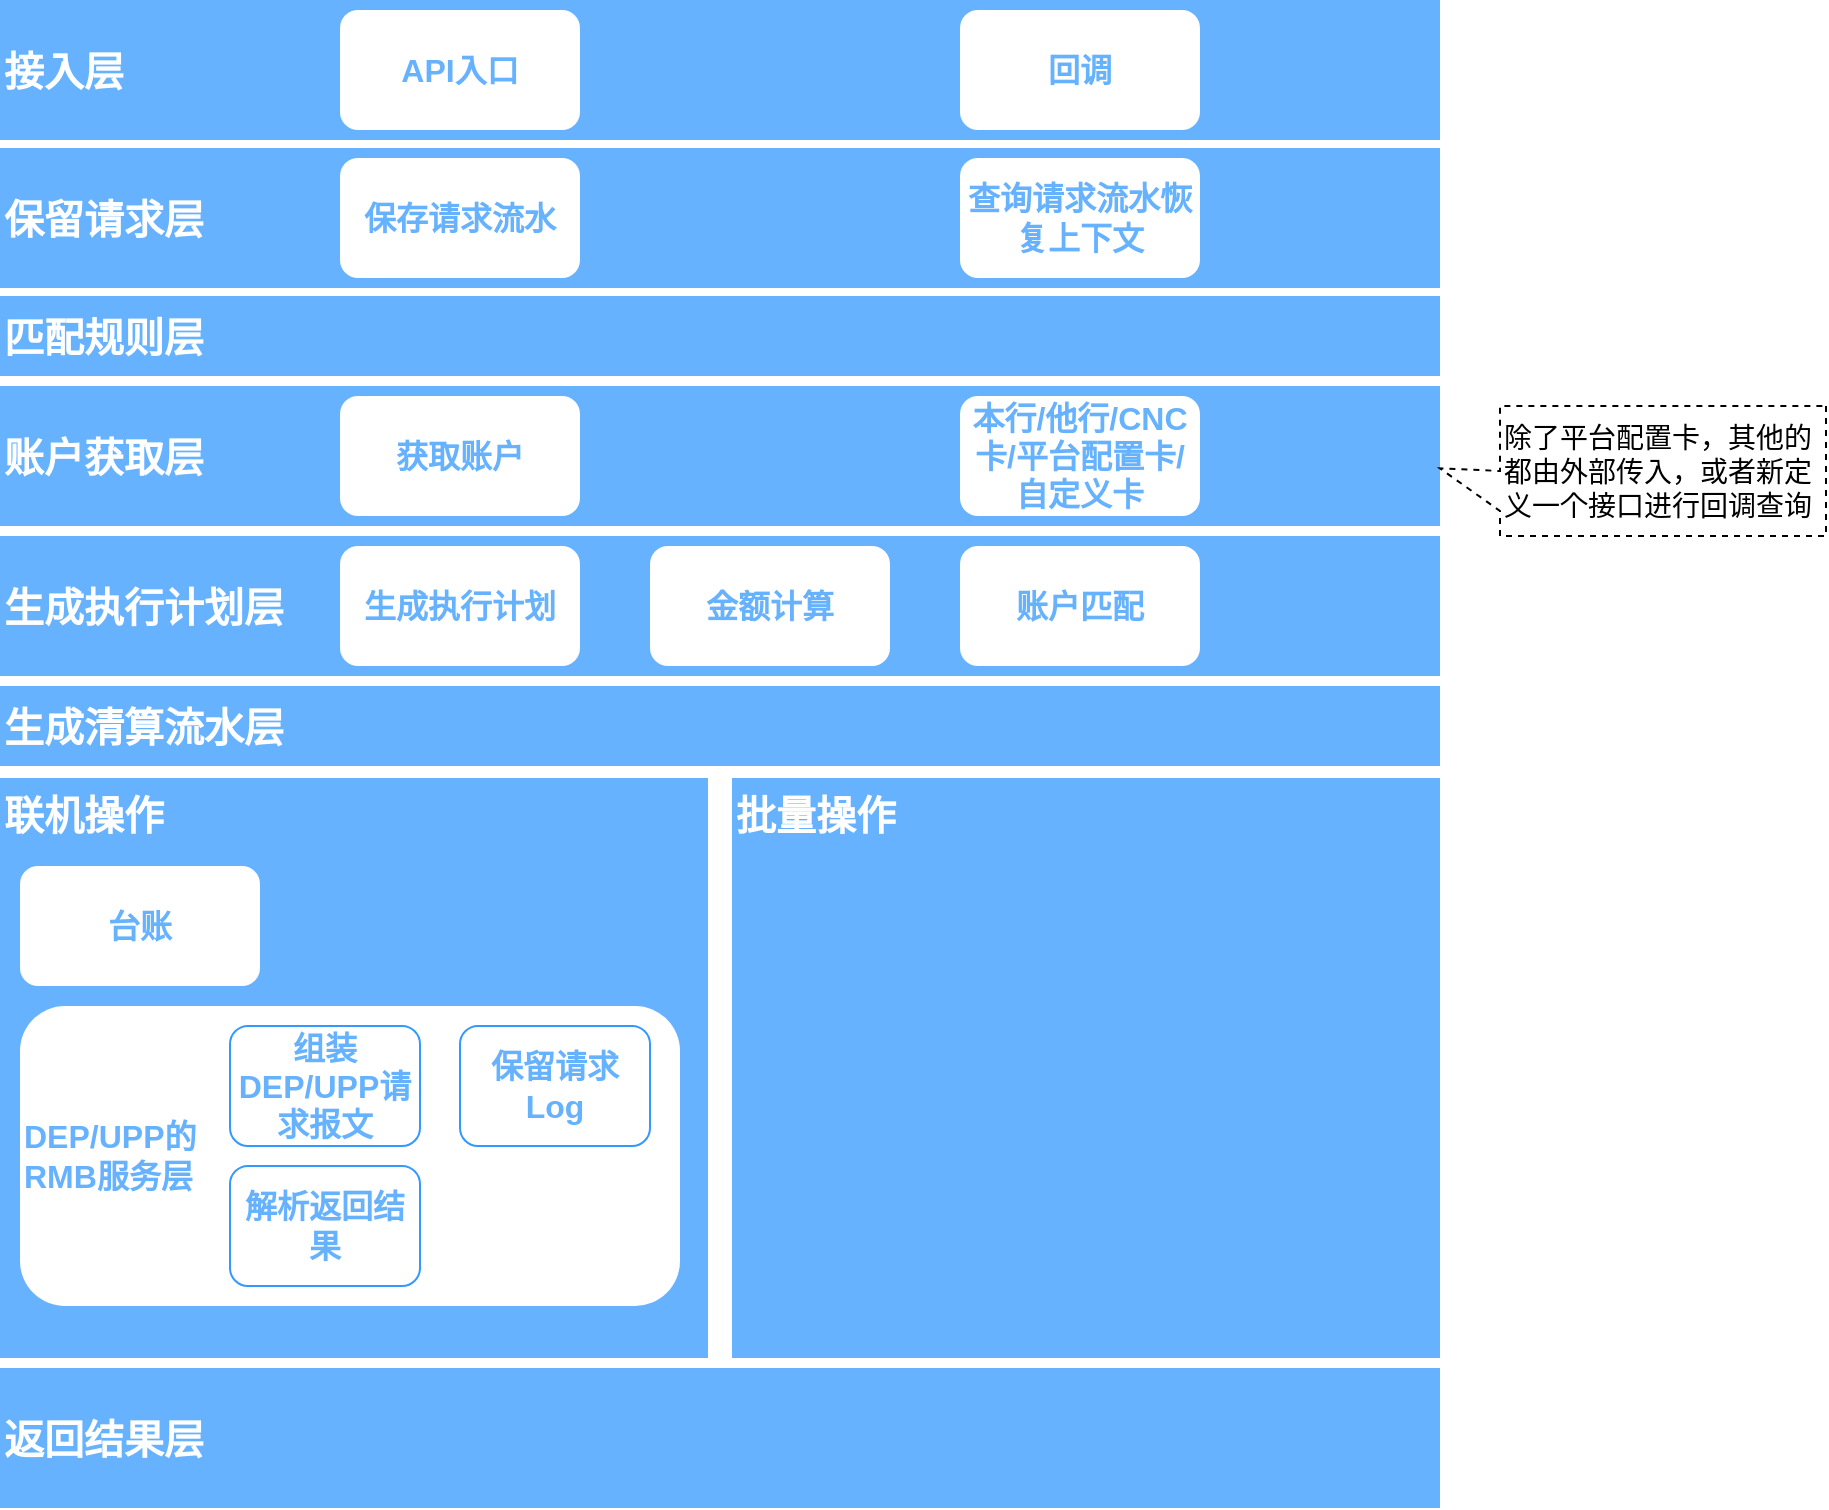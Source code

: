 <mxfile version="10.8.4" type="github"><diagram id="kjUhLuTlYEf19-uYpVck" name="Ã§Â¬Â¬ 1 Ã©Â¡Âµ"><mxGraphModel dx="1873" dy="822" grid="1" gridSize="10" guides="1" tooltips="1" connect="1" arrows="1" fold="1" page="1" pageScale="1" pageWidth="827" pageHeight="1169" math="0" shadow="0"><root><mxCell id="0"/><mxCell id="1" parent="0"/><mxCell id="1P6K6oFf8oCfgGA-prA9-4" value="联机操作" style="rounded=0;whiteSpace=wrap;html=1;align=left;fillColor=#66B2FF;strokeColor=none;fontSize=20;fontStyle=1;fontColor=#ffffff;verticalAlign=top;" vertex="1" parent="1"><mxGeometry x="20" y="546" width="354" height="290" as="geometry"/></mxCell><mxCell id="H8eZMBbduY-FewTbX4_A-1" value="保留请求层" style="rounded=0;whiteSpace=wrap;html=1;align=left;fillColor=#66B2FF;strokeColor=none;fontFamily=Helvetica;fontSize=20;fontStyle=1;fontColor=#ffffff;" parent="1" vertex="1"><mxGeometry x="20" y="231" width="720" height="70" as="geometry"/></mxCell><mxCell id="H8eZMBbduY-FewTbX4_A-2" value="保存请求流水" style="rounded=1;whiteSpace=wrap;html=1;align=center;fontSize=16;strokeColor=none;fontColor=#66B2FF;fontStyle=1" parent="1" vertex="1"><mxGeometry x="190" y="236" width="120" height="60" as="geometry"/></mxCell><mxCell id="H8eZMBbduY-FewTbX4_A-3" value="查询请求流水恢复上下文" style="rounded=1;whiteSpace=wrap;html=1;align=center;fontSize=16;strokeColor=none;fontColor=#66B2FF;fontStyle=1" parent="1" vertex="1"><mxGeometry x="500" y="236" width="120" height="60" as="geometry"/></mxCell><mxCell id="H8eZMBbduY-FewTbX4_A-4" value="&lt;font style=&quot;font-size: 20px;&quot; color=&quot;#FFFFFF&quot;&gt;接入层&lt;/font&gt;" style="rounded=0;whiteSpace=wrap;html=1;align=left;fillColor=#66B2FF;strokeColor=none;fontFamily=Helvetica;fontSize=20;fontStyle=1;fontColor=#ffffff;" parent="1" vertex="1"><mxGeometry x="20" y="157" width="720" height="70" as="geometry"/></mxCell><mxCell id="H8eZMBbduY-FewTbX4_A-5" value="API入口" style="rounded=1;whiteSpace=wrap;html=1;align=center;fontSize=16;strokeColor=none;fontColor=#66B2FF;fontStyle=1" parent="1" vertex="1"><mxGeometry x="190" y="162" width="120" height="60" as="geometry"/></mxCell><mxCell id="H8eZMBbduY-FewTbX4_A-6" value="回调" style="rounded=1;whiteSpace=wrap;html=1;align=center;fontSize=16;strokeColor=none;fontColor=#66B2FF;fontStyle=1" parent="1" vertex="1"><mxGeometry x="500" y="162" width="120" height="60" as="geometry"/></mxCell><mxCell id="H8eZMBbduY-FewTbX4_A-7" value="&lt;font style=&quot;font-size: 20px&quot; color=&quot;#FFFFFF&quot;&gt;匹配规则层&lt;/font&gt;" style="rounded=0;whiteSpace=wrap;html=1;align=left;fillColor=#66B2FF;strokeColor=none;fontSize=20;fontStyle=1;fontColor=#ffffff;" parent="1" vertex="1"><mxGeometry x="20" y="305" width="720" height="40" as="geometry"/></mxCell><mxCell id="jm_BWGQIBMTPluMQ3C9E-2" value="&lt;font style=&quot;font-size: 20px&quot; color=&quot;#FFFFFF&quot;&gt;账户获取层&lt;/font&gt;" style="rounded=0;whiteSpace=wrap;html=1;align=left;fillColor=#66B2FF;strokeColor=none;fontSize=20;fontStyle=1;fontColor=#ffffff;" parent="1" vertex="1"><mxGeometry x="20" y="350" width="720" height="70" as="geometry"/></mxCell><mxCell id="jm_BWGQIBMTPluMQ3C9E-3" value="获取账户" style="rounded=1;whiteSpace=wrap;html=1;align=center;fontSize=16;strokeColor=none;fontColor=#66B2FF;fontStyle=1" parent="1" vertex="1"><mxGeometry x="190" y="355" width="120" height="60" as="geometry"/></mxCell><mxCell id="jm_BWGQIBMTPluMQ3C9E-4" value="本行/他行/CNC卡/平台配置卡/自定义卡" style="rounded=1;whiteSpace=wrap;html=1;align=center;fontSize=16;strokeColor=none;fontColor=#66B2FF;fontStyle=1" parent="1" vertex="1"><mxGeometry x="500" y="355" width="120" height="60" as="geometry"/></mxCell><mxCell id="jm_BWGQIBMTPluMQ3C9E-5" value="除了平台配置卡，其他的都由外部传入，或者新定义一个接口进行回调查询" style="shape=callout;whiteSpace=wrap;html=1;perimeter=calloutPerimeter;strokeColor=#000000;fillColor=none;fontFamily=Helvetica;fontSize=14;fontColor=#000000;align=left;direction=south;position2=0.48;dashed=1;" parent="1" vertex="1"><mxGeometry x="740" y="360" width="193" height="65" as="geometry"/></mxCell><mxCell id="jm_BWGQIBMTPluMQ3C9E-6" value="&lt;font style=&quot;font-size: 20px&quot; color=&quot;#FFFFFF&quot;&gt;生成执行计划层&lt;/font&gt;" style="rounded=0;whiteSpace=wrap;html=1;align=left;fillColor=#66B2FF;strokeColor=none;fontSize=20;fontStyle=1;fontColor=#ffffff;" parent="1" vertex="1"><mxGeometry x="20" y="425" width="720" height="70" as="geometry"/></mxCell><mxCell id="jm_BWGQIBMTPluMQ3C9E-7" value="生成执行计划" style="rounded=1;whiteSpace=wrap;html=1;align=center;fontSize=16;strokeColor=none;fontColor=#66B2FF;fontStyle=1" parent="1" vertex="1"><mxGeometry x="190" y="430" width="120" height="60" as="geometry"/></mxCell><mxCell id="jm_BWGQIBMTPluMQ3C9E-8" value="&lt;div&gt;账户匹配&lt;/div&gt;" style="rounded=1;whiteSpace=wrap;html=1;align=center;fontSize=16;strokeColor=none;fontColor=#66B2FF;fontStyle=1" parent="1" vertex="1"><mxGeometry x="500" y="430" width="120" height="60" as="geometry"/></mxCell><mxCell id="jm_BWGQIBMTPluMQ3C9E-9" value="&lt;div&gt;金额计算&lt;/div&gt;" style="rounded=1;whiteSpace=wrap;html=1;align=center;fontSize=16;strokeColor=none;fontColor=#66B2FF;fontStyle=1" parent="1" vertex="1"><mxGeometry x="345" y="430" width="120" height="60" as="geometry"/></mxCell><mxCell id="jm_BWGQIBMTPluMQ3C9E-10" value="&lt;font style=&quot;font-size: 20px&quot; color=&quot;#FFFFFF&quot;&gt;生成清算流水层&lt;/font&gt;" style="rounded=0;whiteSpace=wrap;html=1;align=left;fillColor=#66B2FF;strokeColor=none;fontSize=20;fontStyle=1;fontColor=#ffffff;" parent="1" vertex="1"><mxGeometry x="20" y="500" width="720" height="40" as="geometry"/></mxCell><mxCell id="1P6K6oFf8oCfgGA-prA9-6" value="台账" style="rounded=1;whiteSpace=wrap;html=1;align=center;fontSize=16;strokeColor=none;fontColor=#66B2FF;fontStyle=1" vertex="1" parent="1"><mxGeometry x="30" y="590" width="120" height="60" as="geometry"/></mxCell><mxCell id="1P6K6oFf8oCfgGA-prA9-8" value="&lt;div&gt;DEP/UPP的&lt;/div&gt;&lt;div&gt;RMB服务层&lt;/div&gt;" style="rounded=1;whiteSpace=wrap;html=1;align=left;fontSize=16;strokeColor=none;fontColor=#66B2FF;fontStyle=1" vertex="1" parent="1"><mxGeometry x="30" y="660" width="330" height="150" as="geometry"/></mxCell><mxCell id="1P6K6oFf8oCfgGA-prA9-10" value="组装DEP/UPP请求报文" style="rounded=1;whiteSpace=wrap;html=1;align=center;fontSize=16;strokeColor=#3399FF;fontColor=#66B2FF;fontStyle=1" vertex="1" parent="1"><mxGeometry x="135" y="670" width="95" height="60" as="geometry"/></mxCell><mxCell id="1P6K6oFf8oCfgGA-prA9-11" value="保留请求Log" style="rounded=1;whiteSpace=wrap;html=1;align=center;fontSize=16;strokeColor=#3399FF;fontColor=#66B2FF;fontStyle=1" vertex="1" parent="1"><mxGeometry x="250" y="670" width="95" height="60" as="geometry"/></mxCell><mxCell id="1P6K6oFf8oCfgGA-prA9-12" value="解析返回结果" style="rounded=1;whiteSpace=wrap;html=1;align=center;fontSize=16;strokeColor=#3399FF;fontColor=#66B2FF;fontStyle=1" vertex="1" parent="1"><mxGeometry x="135" y="740" width="95" height="60" as="geometry"/></mxCell><mxCell id="1P6K6oFf8oCfgGA-prA9-13" value="批量操作" style="rounded=0;whiteSpace=wrap;html=1;align=left;fillColor=#66B2FF;strokeColor=none;fontSize=20;fontStyle=1;fontColor=#ffffff;verticalAlign=top;" vertex="1" parent="1"><mxGeometry x="386" y="546" width="354" height="290" as="geometry"/></mxCell><mxCell id="1P6K6oFf8oCfgGA-prA9-16" value="返回结果层" style="rounded=0;whiteSpace=wrap;html=1;align=left;fillColor=#66B2FF;strokeColor=none;fontFamily=Helvetica;fontSize=20;fontStyle=1;fontColor=#ffffff;" vertex="1" parent="1"><mxGeometry x="20" y="841" width="720" height="70" as="geometry"/></mxCell></root></mxGraphModel></diagram></mxfile>